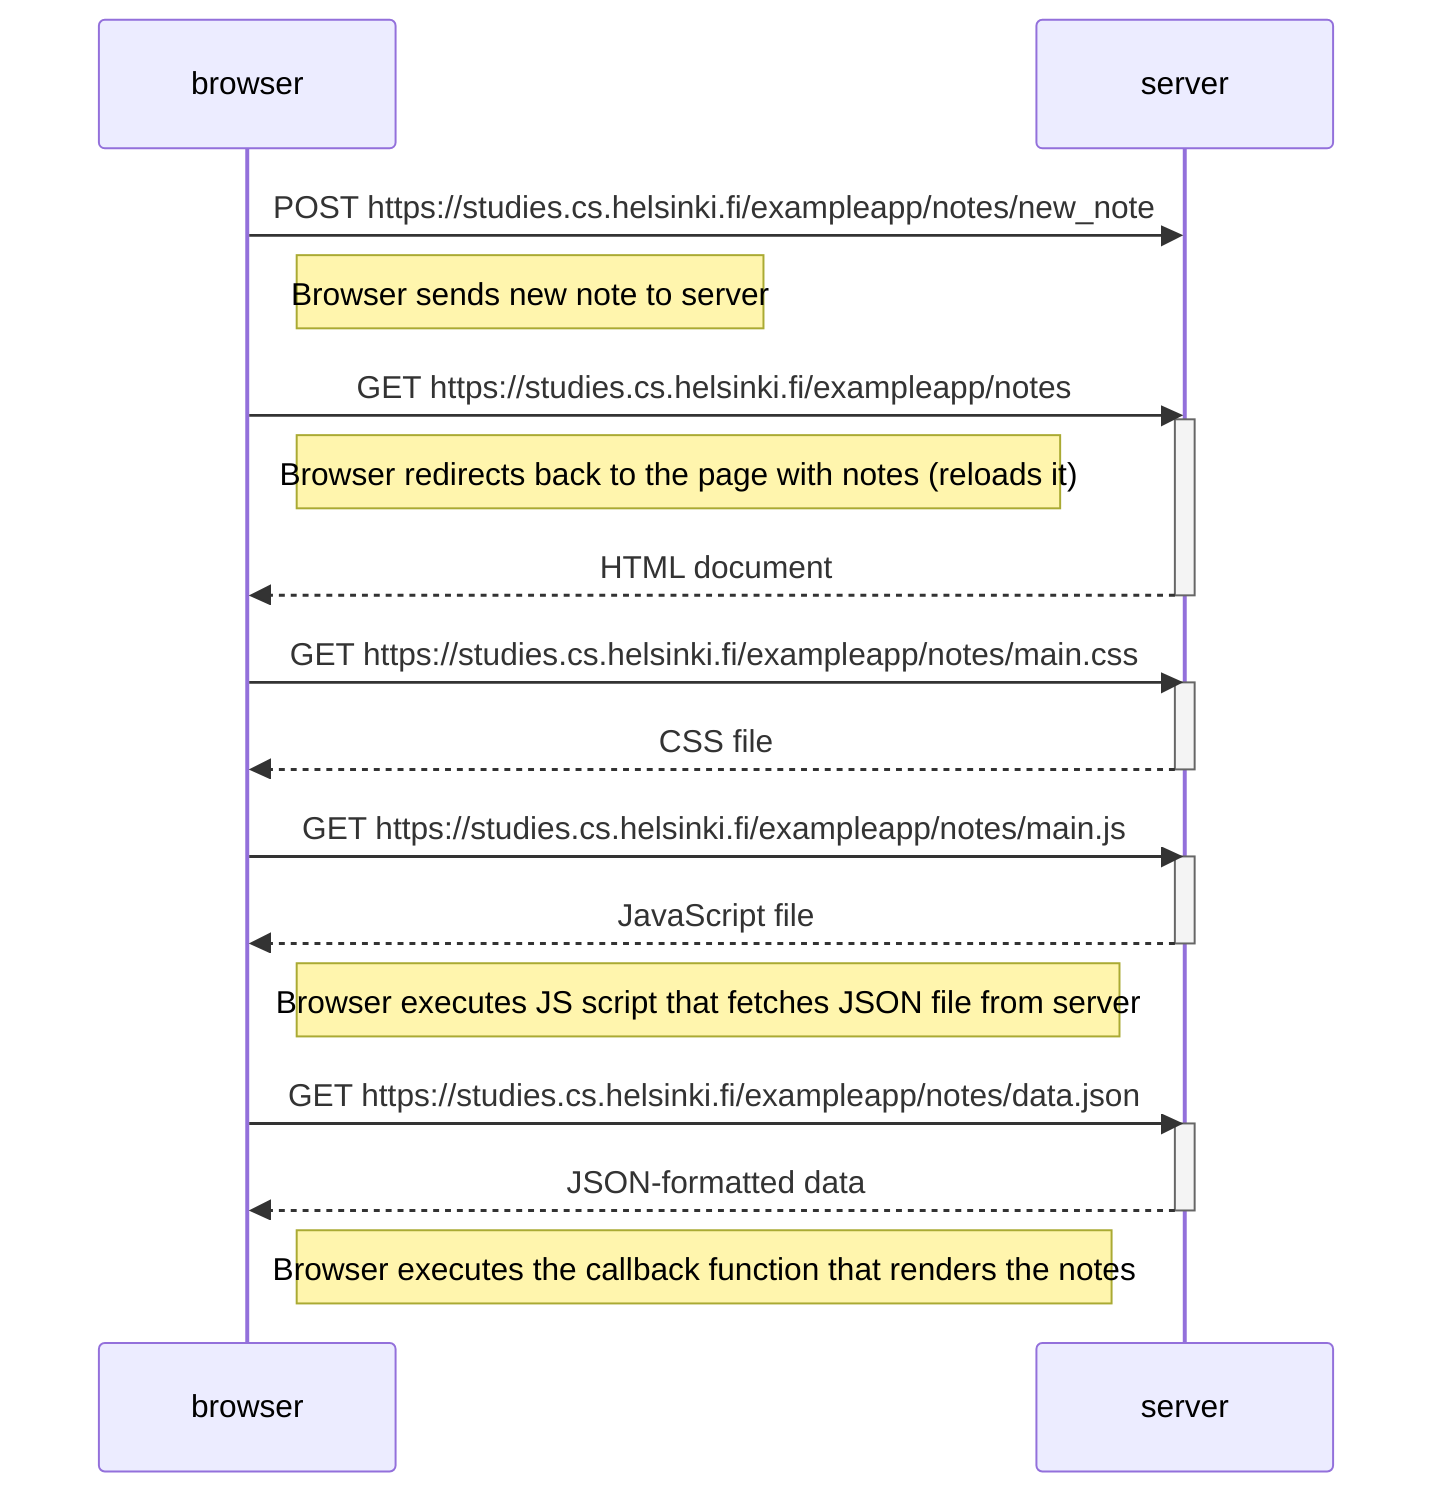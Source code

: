 sequenceDiagram
    participant browser
    participant server

    browser->>server: POST https://studies.cs.helsinki.fi/exampleapp/notes/new_note
    note right of browser: Browser sends new note to server
    browser->>server: GET https://studies.cs.helsinki.fi/exampleapp/notes
    activate server
    note right of browser: Browser redirects back to the page with notes (reloads it)
    server-->>browser: HTML document
    deactivate server

    browser->>server: GET https://studies.cs.helsinki.fi/exampleapp/notes/main.css
    activate server
    server-->>browser: CSS file
    deactivate server

    browser->>server: GET https://studies.cs.helsinki.fi/exampleapp/notes/main.js
    activate server
    server-->>browser: JavaScript file
    deactivate server
    note right of browser: Browser executes JS script that fetches JSON file from server
    
    

    browser->>server: GET https://studies.cs.helsinki.fi/exampleapp/notes/data.json
    activate server
    server-->>browser: JSON-formatted data
    deactivate server
    note right of browser: Browser executes the callback function that renders the notes